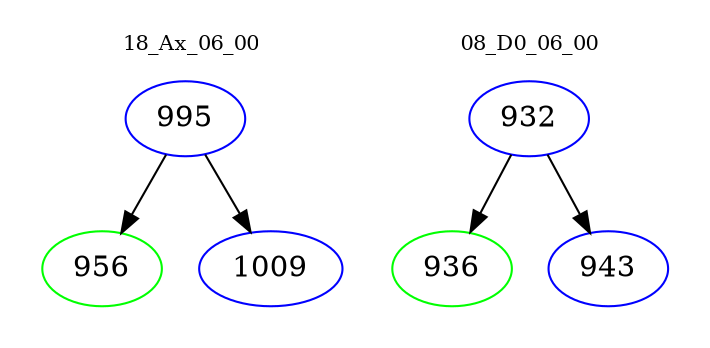 digraph{
subgraph cluster_0 {
color = white
label = "18_Ax_06_00";
fontsize=10;
T0_995 [label="995", color="blue"]
T0_995 -> T0_956 [color="black"]
T0_956 [label="956", color="green"]
T0_995 -> T0_1009 [color="black"]
T0_1009 [label="1009", color="blue"]
}
subgraph cluster_1 {
color = white
label = "08_D0_06_00";
fontsize=10;
T1_932 [label="932", color="blue"]
T1_932 -> T1_936 [color="black"]
T1_936 [label="936", color="green"]
T1_932 -> T1_943 [color="black"]
T1_943 [label="943", color="blue"]
}
}
